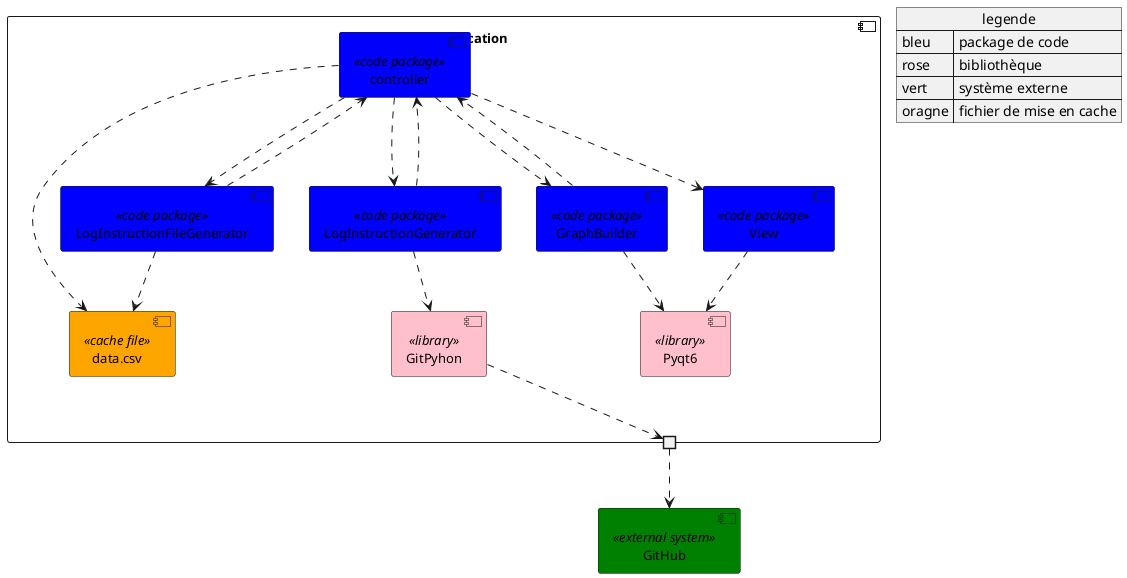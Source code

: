 @startuml component
skinparam component {
  FontSize 13
  BackgroundColor<<library>> Pink
  BackgroundColor<<cache file>> Orange
  BackgroundColor<<code package>> Blue
  BackgroundColor<<external system>> Green
}


component "desktop application"{
    component "controller" as controller << code package >>
    component "data.csv" as data.csv << cache file >>
    component "LogInstructionFileGenerator" as LogInstructionFileGenerator << code package >>
    component "GraphBuilder" as GraphBuilder << code package >>
    component "LogInstructionGenerator" as LogInstructionGenerator << code package >>
    component "View" as View << code package >>
    component "GitPyhon" as GitPython << library >>
    component "Pyqt6" as Pyqt6 << library >>
    portout " "
}

controller ..> "GraphBuilder"
"GraphBuilder" ..> controller
controller ..> "LogInstructionGenerator"
LogInstructionGenerator ..> controller
controller ..> "LogInstructionFileGenerator"
LogInstructionFileGenerator ..>controller
controller ..> View
View ..> Pyqt6
GraphBuilder ..> Pyqt6
controller ..> data.csv
component "GitHub" as GitHub << external system >>

GitPython ..> " "
" " ..> GitHub
LogInstructionGenerator ..> GitPython
LogInstructionFileGenerator ..> data.csv

json legende{
    "bleu" : "package de code",
    "rose" : "bibliothèque",
    "vert" : "système externe",
    "oragne" : "fichier de mise en cache"
}


@enduml